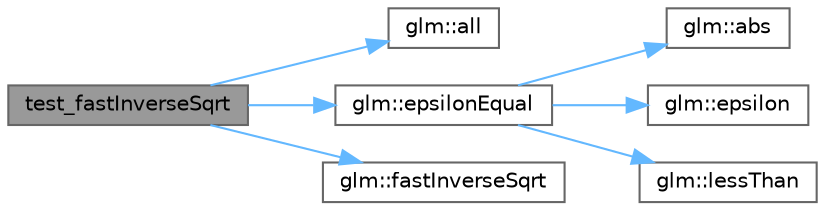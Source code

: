 digraph "test_fastInverseSqrt"
{
 // LATEX_PDF_SIZE
  bgcolor="transparent";
  edge [fontname=Helvetica,fontsize=10,labelfontname=Helvetica,labelfontsize=10];
  node [fontname=Helvetica,fontsize=10,shape=box,height=0.2,width=0.4];
  rankdir="LR";
  Node1 [id="Node000001",label="test_fastInverseSqrt",height=0.2,width=0.4,color="gray40", fillcolor="grey60", style="filled", fontcolor="black",tooltip=" "];
  Node1 -> Node2 [id="edge1_Node000001_Node000002",color="steelblue1",style="solid",tooltip=" "];
  Node2 [id="Node000002",label="glm::all",height=0.2,width=0.4,color="grey40", fillcolor="white", style="filled",URL="$group__core__func__vector__relational.html#ga87e53f50b679f5f95c5cb4780311b3dd",tooltip=" "];
  Node1 -> Node3 [id="edge2_Node000001_Node000003",color="steelblue1",style="solid",tooltip=" "];
  Node3 [id="Node000003",label="glm::epsilonEqual",height=0.2,width=0.4,color="grey40", fillcolor="white", style="filled",URL="$group__gtc__epsilon.html#ga7f8df975688289781ee26998c73d6798",tooltip=" "];
  Node3 -> Node4 [id="edge3_Node000003_Node000004",color="steelblue1",style="solid",tooltip=" "];
  Node4 [id="Node000004",label="glm::abs",height=0.2,width=0.4,color="grey40", fillcolor="white", style="filled",URL="$group__core__func__common.html#ga439e60a72eadecfeda2df5449c613a64",tooltip=" "];
  Node3 -> Node5 [id="edge4_Node000003_Node000005",color="steelblue1",style="solid",tooltip=" "];
  Node5 [id="Node000005",label="glm::epsilon",height=0.2,width=0.4,color="grey40", fillcolor="white", style="filled",URL="$group__ext__scalar__constants.html#ga2a1e57fc5592b69cfae84174cbfc9429",tooltip="Return the epsilon constant for floating point types."];
  Node3 -> Node6 [id="edge5_Node000003_Node000006",color="steelblue1",style="solid",tooltip=" "];
  Node6 [id="Node000006",label="glm::lessThan",height=0.2,width=0.4,color="grey40", fillcolor="white", style="filled",URL="$group__core__func__vector__relational.html#gaedc3a837f960109afe22ea3f267b9a19",tooltip=" "];
  Node1 -> Node7 [id="edge6_Node000001_Node000007",color="steelblue1",style="solid",tooltip=" "];
  Node7 [id="Node000007",label="glm::fastInverseSqrt",height=0.2,width=0.4,color="grey40", fillcolor="white", style="filled",URL="$group__gtx__fast__square__root.html#ga7f081b14d9c7035c8714eba5f7f75a8f",tooltip=" "];
}
